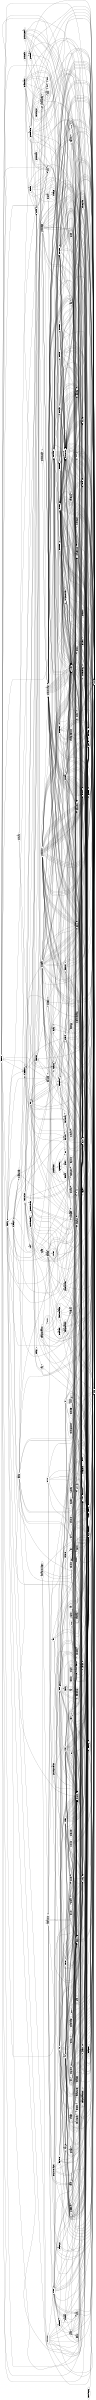 digraph "import-inc" {
size="16,11"; rotate=90;
  "Address" -> "Hostname"
  "Address" -> "IP"
  "Answering_machine" -> "Users"
  "Answering_machine" -> "UsersCache"
  "Answering_machine" -> "String"
  "Answering_machine" -> "Popup"
  "Answering_machine" -> "Progress"
  "Answering_machine" -> "Require"
  "AutoInstall" -> "Profile"
  "AutoInstall" -> "Mode"
  "AutoInstall" -> "AutoinstConfig"
  "AutoInstall" -> "Report"
  "AutoInstallRules" -> "Arch"
  "AutoInstallRules" -> "Installation"
  "AutoInstallRules" -> "AutoinstConfig"
  "AutoInstallRules" -> "XML"
  "AutoInstallRules" -> "Storage"
  "AutoInstallRules" -> "Kernel"
  "AutoInstallRules" -> "Mode"
  "AutoInstallRules" -> "Profile"
  "AutoInstallRules" -> "Label"
  "AutoInstallRules" -> "Report"
  "AutoInstallRules" -> "Popup"
  "AutoInstallRules" -> "HTTP"
  "AutoInstallRules" -> "FTP"
  "AutoInstallRules" -> "StorageDevices"
  "AutoInstallRules" -> "TFTP"
  "AutoInstallRules" -> "IP"
  "AutoInstallRules" -> "XML"
  "AutoinstClass" -> "AutoinstConfig"
  "AutoinstClass" -> "XML"
  "AutoinstClass" -> "Summary"
  "AutoinstClass" -> "XML"
  "AutoinstClone" -> "Mode"
  "AutoinstClone" -> "XML"
  "AutoinstClone" -> "Call"
  "AutoinstClone" -> "Profile"
  "AutoinstClone" -> "Y2ModuleConfig"
  "AutoinstClone" -> "Misc"
  "AutoinstClone" -> "Storage"
  "AutoinstClone" -> "AutoinstConfig"
  "AutoinstClone" -> "XML"
  "AutoinstClone" -> "Storage"
  "AutoinstClone" -> "Partitions"
  "AutoinstClone" -> "Language"
  "AutoinstClone" -> "Mode"
  "AutoinstClone" -> "Keyboard"
  "AutoinstClone" -> "Timezone"
  "AutoinstClone" -> "Profile"
  "AutoinstCompat" -> "AutoinstStorage"
  "AutoinstConfig" -> "Misc"
  "AutoinstConfig" -> "Mode"
  "AutoinstConfig" -> "Installation"
  "AutoinstConfig" -> "XML"
  "AutoinstConfig" -> "HTTP"
  "AutoinstConfig" -> "FTP"
  "AutoinstConfig" -> "StorageDevices"
  "AutoinstConfig" -> "TFTP"
  "AutoinstConfig" -> "URL"
  "AutoinstFile" -> "AutoinstConfig"
  "AutoinstFile" -> "Summary"
  "AutoinstFile" -> "AutoInstall"
  "AutoinstGeneral" -> "AutoInstall"
  "AutoinstGeneral" -> "AutoinstConfig"
  "AutoinstGeneral" -> "Summary"
  "AutoinstGeneral" -> "Keyboard"
  "AutoinstGeneral" -> "Mouse"
  "AutoinstGeneral" -> "Language"
  "AutoinstGeneral" -> "Keyboard"
  "AutoinstGeneral" -> "Timezone"
  "AutoinstGeneral" -> "Misc"
  "AutoinstGeneral" -> "Profile"
  "AutoinstLVM" -> "Storage"
  "AutoinstLVM" -> "AutoinstStorage"
  "AutoinstLVM" -> "Report"
  "AutoinstLVM" -> "Partitions"
  "AutoinstLVM" -> "FileSystems"
  "AutoinstLVM" -> "Storage"
  "AutoinstLVM" -> "Partitions"
  "AutoinstLVM" -> "Arch"
  "AutoinstLVM" -> "Installation"
  "AutoinstLVM" -> "Wizard"
  "AutoinstLVM" -> "Storage"
  "AutoinstLVM" -> "Mode"
  "AutoinstLVM" -> "HTML"
  "AutoinstLVM" -> "Partitions"
  "AutoinstLVM" -> "FileSystems"
  "AutoinstLVM" -> "Report"
  "AutoinstLVM" -> "Popup"
  "AutoinstLVM" -> "Storage"
  "AutoinstLVM" -> "Partitions"
  "AutoinstLVM" -> "Arch"
  "AutoinstLVM" -> "Installation"
  "AutoinstLVM" -> "Wizard"
  "AutoinstLVM" -> "Storage"
  "AutoinstLVM" -> "Mode"
  "AutoinstLVM" -> "HTML"
  "AutoinstLVM" -> "Partitions"
  "AutoinstLVM" -> "FileSystems"
  "AutoinstLVM" -> "Report"
  "AutoinstLVM" -> "Popup"
  "AutoinstLVM" -> "Arch"
  "AutoinstLVM" -> "Installation"
  "AutoinstLVM" -> "Wizard"
  "AutoinstLVM" -> "Storage"
  "AutoinstLVM" -> "Mode"
  "AutoinstLVM" -> "HTML"
  "AutoinstLVM" -> "Partitions"
  "AutoinstLVM" -> "FileSystems"
  "AutoinstLVM" -> "Report"
  "AutoinstLVM" -> "Popup"
  "AutoinstLVM" -> "Storage"
  "AutoinstLVM" -> "Partitions"
  "AutoinstLVM" -> "Arch"
  "AutoinstLVM" -> "Installation"
  "AutoinstLVM" -> "Wizard"
  "AutoinstLVM" -> "Storage"
  "AutoinstLVM" -> "Mode"
  "AutoinstLVM" -> "HTML"
  "AutoinstLVM" -> "Partitions"
  "AutoinstLVM" -> "FileSystems"
  "AutoinstLVM" -> "Report"
  "AutoinstLVM" -> "Popup"
  "AutoinstRAID" -> "Storage"
  "AutoinstRAID" -> "AutoinstStorage"
  "AutoinstRAID" -> "Partitions"
  "AutoinstRAID" -> "FileSystems"
  "AutoinstRAID" -> "Arch"
  "AutoinstRAID" -> "Installation"
  "AutoinstRAID" -> "Wizard"
  "AutoinstRAID" -> "Storage"
  "AutoinstRAID" -> "Mode"
  "AutoinstRAID" -> "HTML"
  "AutoinstRAID" -> "Partitions"
  "AutoinstRAID" -> "FileSystems"
  "AutoinstRAID" -> "Report"
  "AutoinstRAID" -> "Popup"
  "AutoinstRAID" -> "Storage"
  "AutoinstRAID" -> "Mode"
  "AutoinstRAID" -> "Partitions"
  "AutoinstRAID" -> "Wizard"
  "AutoinstScripts" -> "Mode"
  "AutoinstScripts" -> "Label"
  "AutoinstScripts" -> "AutoinstConfig"
  "AutoinstScripts" -> "Summary"
  "AutoinstSoftware" -> "Profile"
  "AutoinstSoftware" -> "Summary"
  "AutoinstSoftware" -> "Mode"
  "AutoinstSoftware" -> "SpaceCalculation"
  "AutoinstSoftware" -> "Packages"
  "AutoinstSoftware" -> "Report"
  "AutoinstSoftware" -> "Popup"
  "AutoinstSoftware" -> "Report"
  "AutoinstSoftware" -> "Language"
  "AutoinstSoftware" -> "Kernel"
  "AutoinstSoftware" -> "AutoinstConfig"
  "AutoinstSoftware" -> "Kernel"
  "AutoinstStorage" -> "Storage"
  "AutoinstStorage" -> "Partitions"
  "AutoinstStorage" -> "FileSystems"
  "AutoinstStorage" -> "Mode"
  "AutoinstStorage" -> "Summary"
  "AutoinstStorage" -> "Report"
  "AutoinstStorage" -> "Storage"
  "AutoinstStorage" -> "Partitions"
  "AutoinstStorage" -> "Bootloader"
  "AutoinstStorage" -> "BootCommon"
  "AutoinstStorage" -> "Storage"
  "AutoinstStorage" -> "Partitions"
  "AutoinstStorage" -> "FileSystems"
  "AutoinstStorage" -> "Mode"
  "AutoinstStorage" -> "Arch"
  "AutoinstStorage" -> "Label"
  "AutoinstStorage" -> "Arch"
  "AutoinstStorage" -> "Installation"
  "AutoinstStorage" -> "Wizard"
  "AutoinstStorage" -> "Storage"
  "AutoinstStorage" -> "Mode"
  "AutoinstStorage" -> "HTML"
  "AutoinstStorage" -> "Partitions"
  "AutoinstStorage" -> "FileSystems"
  "AutoinstStorage" -> "Report"
  "AutoinstStorage" -> "Popup"
  "AutoinstStorage" -> "Arch"
  "AutoinstStorage" -> "Partitions"
  "AutoinstStorage" -> "Arch"
  "AutoinstStorage" -> "Installation"
  "AutoinstStorage" -> "Wizard"
  "AutoinstStorage" -> "Storage"
  "AutoinstStorage" -> "Mode"
  "AutoinstStorage" -> "HTML"
  "AutoinstStorage" -> "Partitions"
  "AutoinstStorage" -> "FileSystems"
  "AutoinstStorage" -> "Report"
  "AutoinstStorage" -> "Popup"
  "AutoinstStorage" -> "Storage"
  "AutoinstStorage" -> "Partitions"
  "AutoinstStorage" -> "Mode"
  "AutoinstStorage" -> "Storage"
  "AutoinstStorage" -> "Partitions"
  "AutoinstStorage" -> "Storage"
  "AutoinstStorage" -> "Wizard"
  "AutoinstStorage" -> "Partitions"
  "AutoinstStorage" -> "Report"
  "AutoinstStorage" -> "Arch"
  "AutoinstStorage" -> "Installation"
  "AutoinstStorage" -> "Wizard"
  "AutoinstStorage" -> "Storage"
  "AutoinstStorage" -> "Mode"
  "AutoinstStorage" -> "HTML"
  "AutoinstStorage" -> "Partitions"
  "AutoinstStorage" -> "FileSystems"
  "AutoinstStorage" -> "Report"
  "AutoinstStorage" -> "Popup"
  "AutoinstStorage" -> "Popup"
  "AutoinstStorage" -> "Storage"
  "AutoinstStorage" -> "Label"
  "AutoinstX11" -> "Summary"
  "Autologin" -> "Popup"
  "Autologin" -> "Require"
  "Backup" -> "Progress"
  "Backup" -> "Report"
  "Backup" -> "Nfs"
  "Backup" -> "Popup"
  "Backup" -> "Label"
  "Backup" -> "Report"
  "Backup" -> "AutoinstClone"
  "Backup" -> "Profile"
  "Backup" -> "Nfs"
  "Backup" -> "Popup"
  "Backup" -> "Storage"
  "Backup" -> "FileSystems"
  "BootABOOT" -> "BootCommon"
  "BootABOOT" -> "Kernel"
  "BootABOOT" -> "Product"
  "BootABOOT" -> "Storage"
  "BootABOOT" -> "StorageControllers"
  "BootABOOT" -> "BootCommon"
  "BootABOOT" -> "Encoding"
  "BootABOOT" -> "Label"
  "BootABOOT" -> "Misc"
  "BootABOOT" -> "Mode"
  "BootABOOT" -> "Popup"
  "BootABOOT" -> "Report"
  "BootCommon" -> "Arch"
  "BootCommon" -> "HTML"
  "BootCommon" -> "Mode"
  "BootCommon" -> "Require"
  "BootCommon" -> "Storage"
  "BootCommon" -> "Pkg"
  "BootCommon" -> "BootCommon"
  "BootCommon" -> "StorageDevices"
  "BootCommon" -> "Arch"
  "BootCommon" -> "BootCommon"
  "BootCommon" -> "Encoding"
  "BootCommon" -> "Label"
  "BootCommon" -> "Misc"
  "BootCommon" -> "Mode"
  "BootCommon" -> "Popup"
  "BootCommon" -> "Report"
  "BootCommon" -> "Mode"
  "BootCommon" -> "BootCommon"
  "BootCommon" -> "BootCommon"
  "BootCommon" -> "Storage"
  "BootCommon" -> "StorageDevices"
  "BootCommon" -> "Report"
  "BootCommon" -> "Kernel"
  "BootCommon" -> "Misc"
  "BootCommon" -> "Arch"
  "BootCommon" -> "BootCommon"
  "BootCommon" -> "Mode"
  "BootCommon" -> "Storage"
  "BootCommon" -> "StorageDevices"
  "BootCommon" -> "BootCommon"
  "BootCommon" -> "Label"
  "BootCommon" -> "Mode"
  "BootCommon" -> "Storage"
  "BootCommon" -> "StorageDevices"
  "BootCommon" -> "BootCommon"
  "BootCommon" -> "Encoding"
  "BootCommon" -> "Label"
  "BootCommon" -> "Misc"
  "BootCommon" -> "Mode"
  "BootCommon" -> "Popup"
  "BootCommon" -> "Report"
  "BootCommon" -> "BootCommon"
  "BootCommon" -> "BootCommon"
  "BootCommon" -> "CWM"
  "BootCommon" -> "Label"
  "BootCommon" -> "Mode"
  "BootCommon" -> "Storage"
  "BootCommon" -> "StorageDevices"
  "BootCommon" -> "TablePopup"
  "BootCommon" -> "BootCommon"
  "BootCommon" -> "Label"
  "BootCommon" -> "Mode"
  "BootCommon" -> "Storage"
  "BootCommon" -> "StorageDevices"
  "BootCommon" -> "BootCommon"
  "BootCommon" -> "Encoding"
  "BootCommon" -> "Label"
  "BootCommon" -> "Misc"
  "BootCommon" -> "Mode"
  "BootCommon" -> "Popup"
  "BootCommon" -> "Report"
  "BootCommon" -> "BootCommon"
  "BootCommon" -> "Encoding"
  "BootCommon" -> "Label"
  "BootCommon" -> "Misc"
  "BootCommon" -> "Mode"
  "BootCommon" -> "Popup"
  "BootCommon" -> "Report"
  "BootELILO" -> "BootCommon"
  "BootELILO" -> "Kernel"
  "BootELILO" -> "Mode"
  "BootELILO" -> "Product"
  "BootELILO" -> "Storage"
  "BootELILO" -> "Mode"
  "BootELILO" -> "Storage"
  "BootELILO" -> "Label"
  "BootELILO" -> "Mode"
  "BootELILO" -> "BootELILO"
  "BootELILO" -> "BootCommon"
  "BootELILO" -> "TablePopup"
  "BootELILO" -> "BootCommon"
  "BootELILO" -> "Encoding"
  "BootELILO" -> "Label"
  "BootELILO" -> "Misc"
  "BootELILO" -> "Mode"
  "BootELILO" -> "Popup"
  "BootELILO" -> "Report"
  "BootELILO" -> "BootCommon"
  "BootGRUB" -> "Arch"
  "BootGRUB" -> "BootCommon"
  "BootGRUB" -> "Kernel"
  "BootGRUB" -> "Mode"
  "BootGRUB" -> "Storage"
  "BootGRUB" -> "StorageDevices"
  "BootGRUB" -> "Pkg"
  "BootGRUB" -> "Storage"
  "BootGRUB" -> "StorageDevices"
  "BootGRUB" -> "Mode"
  "BootGRUB" -> "BootCommon"
  "BootGRUB" -> "BootCommon"
  "BootGRUB" -> "Label"
  "BootGRUB" -> "BootCommon"
  "BootGRUB" -> "Encoding"
  "BootGRUB" -> "Label"
  "BootGRUB" -> "Misc"
  "BootGRUB" -> "Mode"
  "BootGRUB" -> "Popup"
  "BootGRUB" -> "Report"
  "BootGRUB" -> "BootCommon"
  "BootGRUB" -> "BootGRUB"
  "BootGRUB" -> "Popup"
  "BootGRUB" -> "Mode"
  "BootGRUB" -> "TablePopup"
  "BootGRUB" -> "BootCommon"
  "BootGRUB" -> "Encoding"
  "BootGRUB" -> "Label"
  "BootGRUB" -> "Misc"
  "BootGRUB" -> "Mode"
  "BootGRUB" -> "Popup"
  "BootGRUB" -> "Report"
  "BootGRUB" -> "BootCommon"
  "BootLILO" -> "Mode"
  "BootLILO" -> "Kernel"
  "BootLILO" -> "Storage"
  "BootLILO" -> "BootCommon"
  "BootLILO" -> "Arch"
  "BootLILO" -> "Pkg"
  "BootLILO" -> "BootCommon"
  "BootLILO" -> "BootCommon"
  "BootLILO" -> "Encoding"
  "BootLILO" -> "Label"
  "BootLILO" -> "Misc"
  "BootLILO" -> "Mode"
  "BootLILO" -> "Popup"
  "BootLILO" -> "Report"
  "BootLILO" -> "BootCommon"
  "Bootloader" -> "Arch"
  "Bootloader" -> "BootCommon"
  "Bootloader" -> "Initrd"
  "Bootloader" -> "Mode"
  "Bootloader" -> "Storage"
  "Bootloader" -> "Progress"
  "Bootloader" -> "BootABOOT"
  "Bootloader" -> "BootELILO"
  "Bootloader" -> "BootLILO"
  "Bootloader" -> "BootMILO"
  "Bootloader" -> "BootPPC"
  "Bootloader" -> "BootSILO"
  "Bootloader" -> "BootS390"
  "Bootloader" -> "BootGRUB"
  "Bootloader" -> "BootGRUB"
  "Bootloader" -> "BootLILO"
  "Bootloader" -> "BootSILO"
  "Bootloader" -> "BootMILO"
  "Bootloader" -> "BootABOOT"
  "Bootloader" -> "BootELILO"
  "Bootloader" -> "BootS390"
  "Bootloader" -> "BootPPC"
  "Bootloader" -> "BootCommon"
  "Bootloader" -> "BootCommon"
  "Bootloader" -> "Encoding"
  "Bootloader" -> "Label"
  "Bootloader" -> "Misc"
  "Bootloader" -> "Mode"
  "Bootloader" -> "Popup"
  "Bootloader" -> "Report"
  "Bootloader" -> "BootCommon"
  "Bootloader" -> "Bootloader"
  "Bootloader" -> "CWM"
  "Bootloader" -> "Label"
  "Bootloader" -> "Mode"
  "Bootloader" -> "Popup"
  "Bootloader" -> "Wizard"
  "Bootloader" -> "StorageDevices"
  "Bootloader" -> "Storage"
  "Bootloader" -> "BootCommon"
  "Bootloader" -> "BootGRUB"
  "Bootloader" -> "BootCommon"
  "Bootloader" -> "BootGRUB"
  "Bootloader" -> "BootGRUB"
  "Bootloader" -> "BootGRUB"
  "BootMILO" -> "Kernel"
  "BootMILO" -> "Storage"
  "BootMILO" -> "Product"
  "BootMILO" -> "StorageControllers"
  "BootMILO" -> "BootCommon"
  "BootMILO" -> "Installation"
  "BootMILO" -> "Arch"
  "BootMILO" -> "BootCommon"
  "BootMILO" -> "Encoding"
  "BootMILO" -> "Label"
  "BootMILO" -> "Misc"
  "BootMILO" -> "Mode"
  "BootMILO" -> "Popup"
  "BootMILO" -> "Report"
  "BootPPC" -> "Arch"
  "BootPPC" -> "BootCommon"
  "BootPPC" -> "Installation"
  "BootPPC" -> "Kernel"
  "BootPPC" -> "Mode"
  "BootPPC" -> "Storage"
  "BootPPC" -> "BootCommon"
  "BootPPC" -> "Encoding"
  "BootPPC" -> "Label"
  "BootPPC" -> "Misc"
  "BootPPC" -> "Mode"
  "BootPPC" -> "Popup"
  "BootPPC" -> "Report"
  "BootPPC" -> "BootCommon"
  "BootPPC" -> "Storage"
  "BootPPC" -> "BootCommon"
  "BootPPC" -> "Arch"
  "BootPPC" -> "Kernel"
  "BootPPC" -> "Storage"
  "BootPPC" -> "Arch"
  "BootPPC" -> "Installation"
  "BootPPC" -> "Mode"
  "BootPPC" -> "BootCommon"
  "BootPPC" -> "BootPPC"
  "BootPPC" -> "Storage"
  "BootPPC" -> "BootCommon"
  "BootPPC" -> "Arch"
  "BootPPC" -> "BootCommon"
  "BootPPC" -> "Encoding"
  "BootPPC" -> "Label"
  "BootPPC" -> "Misc"
  "BootPPC" -> "Mode"
  "BootPPC" -> "Popup"
  "BootPPC" -> "Report"
  "BootPPC" -> "Kernel"
  "BootPPC" -> "Storage"
  "BootPPC" -> "Arch"
  "BootPPC" -> "Installation"
  "BootPPC" -> "Mode"
  "BootPPC" -> "BootCommon"
  "BootPPC" -> "BootPPC"
  "BootPPC" -> "Storage"
  "BootPPC" -> "BootCommon"
  "BootPPC" -> "Arch"
  "BootPPC" -> "BootCommon"
  "BootPPC" -> "Encoding"
  "BootPPC" -> "Label"
  "BootPPC" -> "Misc"
  "BootPPC" -> "Mode"
  "BootPPC" -> "Popup"
  "BootPPC" -> "Report"
  "BootPPC" -> "Kernel"
  "BootPPC" -> "Storage"
  "BootPPC" -> "Arch"
  "BootPPC" -> "Installation"
  "BootPPC" -> "Mode"
  "BootPPC" -> "BootCommon"
  "BootPPC" -> "BootPPC"
  "BootPPC" -> "Storage"
  "BootPPC" -> "BootCommon"
  "BootPPC" -> "Arch"
  "BootPPC" -> "BootCommon"
  "BootPPC" -> "Encoding"
  "BootPPC" -> "Label"
  "BootPPC" -> "Misc"
  "BootPPC" -> "Mode"
  "BootPPC" -> "Popup"
  "BootPPC" -> "Report"
  "BootPPC" -> "Arch"
  "BootPPC" -> "BootCommon"
  "BootPPC" -> "BootPPC"
  "BootPPC" -> "Label"
  "BootPPC" -> "Mode"
  "BootPPC" -> "TablePopup"
  "BootPPC" -> "BootCommon"
  "BootPPC" -> "Encoding"
  "BootPPC" -> "Label"
  "BootPPC" -> "Misc"
  "BootPPC" -> "Mode"
  "BootPPC" -> "Popup"
  "BootPPC" -> "Report"
  "BootPPC" -> "BootCommon"
  "BootS390" -> "Kernel"
  "BootS390" -> "Storage"
  "BootS390" -> "Product"
  "BootS390" -> "StorageControllers"
  "BootS390" -> "BootCommon"
  "BootS390" -> "Mode"
  "BootS390" -> "BootCommon"
  "BootS390" -> "Encoding"
  "BootS390" -> "Label"
  "BootS390" -> "Misc"
  "BootS390" -> "Mode"
  "BootS390" -> "Popup"
  "BootS390" -> "Report"
  "BootS390" -> "BootCommon"
  "BootSILO" -> "Arch"
  "BootSILO" -> "BootCommon"
  "BootSILO" -> "Installation"
  "BootSILO" -> "Kernel"
  "BootSILO" -> "Storage"
  "BootSILO" -> "BootCommon"
  "BootSILO" -> "BootCommon"
  "BootSILO" -> "Encoding"
  "BootSILO" -> "Label"
  "BootSILO" -> "Misc"
  "BootSILO" -> "Mode"
  "BootSILO" -> "Popup"
  "BootSILO" -> "Report"
  "BootSILO" -> "Mode"
  "BootSILO" -> "Misc"
  "BootSILO" -> "Report"
  "BootSILO" -> "Popup"
  "CommandLine" -> "Mode"
  "CommandLine" -> "Report"
  "CommandLine" -> "String"
  "CommandLine" -> "TypeRepository"
  "Confirm" -> "Mode"
  "Confirm" -> "Label"
  "Confirm" -> "Popup"
  "Console" -> "Mode"
  "Console" -> "Language"
  "Console" -> "Encoding"
  "Crash" -> "Popup"
  "CUPS" -> "Label"
  "CWM" -> "Label"
  "CWM" -> "Report"
  "CWM" -> "Wizard"
  "Desktop" -> "Map"
  "Detection" -> "Directory"
  "Detection" -> "Confirm"
  "DhcpServer" -> "Progress"
  "DhcpServer" -> "Report"
  "DhcpServer" -> "Summary"
  "DhcpServer" -> "Runlevel"
  "DhcpServer" -> "Popup"
  "DhcpServer" -> "Require"
  "DhcpServer" -> "Mode"
  "DhcpServer" -> "DhcpServer"
  "DhcpServer" -> "CWM"
  "DhcpServer" -> "Popup"
  "DhcpServer" -> "Label"
  "DhcpServer" -> "DhcpServer"
  "DhcpServer" -> "Popup"
  "DhcpServer" -> "Label"
  "Display" -> "Mode"
  "DNS" -> "Detection"
  "DNS" -> "NetworkConfig"
  "DNS" -> "String"
  "DNS" -> "Popup"
  "DNS" -> "Progress"
  "DNS" -> "Require"
  "DNS" -> "Arch"
  "DNS" -> "Runlevel"
  "DnsServer" -> "Progress"
  "DnsServer" -> "Report"
  "DnsServer" -> "Summary"
  "DnsServer" -> "Runlevel"
  "DnsServer" -> "Require"
  "DnsServer" -> "Mode"
  "DnsServer" -> "Require"
  "DnsServer" -> "Mode"
  "DnsServer" -> "Label"
  "DnsServer" -> "DnsServer"
  "DnsServer" -> "Popup"
  "DnsServer" -> "Label"
  "DnsServer" -> "CWM"
  "DnsServer" -> "Wizard"
  "DnsServer" -> "Wizard"
  "DnsServer" -> "Popup"
  "DnsServer" -> "Label"
  "DnsServer" -> "Label"
  "DnsServer" -> "CWM"
  "DnsServer" -> "DnsServer"
  "DnsServer" -> "Label"
  "DnsServer" -> "Popup"
  "DnsServer" -> "LogView"
  "DnsServer" -> "CWM"
  "DnsServer" -> "DnsServer"
  "DSL" -> "Detection"
  "DSL" -> "Lan"
  "DSL" -> "Firewall"
  "DSL" -> "Language"
  "DSL" -> "Provider"
  "DSL" -> "Progress"
  "DSL" -> "Summary"
  "DSL" -> "Popup"
  "DSL" -> "Summary"
  "DSL" -> "String"
  "DSL" -> "Popup"
  "DSL" -> "Progress"
  "DSL" -> "Require"
  "DSL" -> "Provider"
  "DSL" -> "Wizard"
  "DSL" -> "Label"
  "DSL" -> "Arch"
  "DSL" -> "String"
  "DSL" -> "Popup"
  "DSL" -> "Progress"
  "DSL" -> "Require"
  "DSL" -> "Confirm"
  "DSL" -> "String"
  "DSL" -> "Popup"
  "DSL" -> "Progress"
  "DSL" -> "Require"
  "DSL" -> "Arch"
  "DSL" -> "Runlevel"
  "Encoding" -> "Mode"
  "Fax" -> "Users"
  "Fax" -> "UsersCache"
  "Fax" -> "String"
  "Fax" -> "Popup"
  "Fax" -> "Progress"
  "Fax" -> "Require"
  "FileSystems" -> "Arch"
  "FileSystems" -> "String"
  "FileSystems" -> "Partitions"
  "FileSystems" -> "Mode"
  "Firewall" -> "Runlevel"
  "Firewall" -> "String"
  "Firewall" -> "Popup"
  "Firewall" -> "Progress"
  "Firewall" -> "Require"
  "Firewall" -> "Arch"
  "Firewall" -> "Runlevel"
  "Hooks" -> "Popup"
  "Host" -> "Summary"
  "Host" -> "String"
  "Host" -> "Popup"
  "Host" -> "Progress"
  "Host" -> "Require"
  "Hostname" -> "IP"
  "Hotplug" -> "Arch"
  "Hotplug" -> "ModuleLoading"
  "Hotplug" -> "HwStatus"
  "Hotplug" -> "Mode"
  "HttpServer" -> "SuSEFirewall"
  "HttpServer" -> "Lan"
  "HttpServer" -> "Progress"
  "HttpServer" -> "Report"
  "HttpServer" -> "Require"
  "HttpServer" -> "Summary"
  "HttpServer" -> "Runlevel"
  "HttpServer" -> "Directory"
  "HttpServer" -> "Progress"
  "HttpServer" -> "String"
  "HttpServerWidgets" -> "IP"
  "HttpServerWidgets" -> "Label"
  "HttpServerWidgets" -> "Popup"
  "HttpServerWidgets" -> "Report"
  "HttpServerWidgets" -> "String"
  "HttpServerWidgets" -> "LogView"
  "HttpServerWidgets" -> "CWM"
  "HttpServerWidgets" -> "HttpServer"
  "HttpServerWidgets" -> "Directory"
  "HttpServerWidgets" -> "Progress"
  "HttpServerWidgets" -> "String"
  "Idedma" -> "Report"
  "Idedma" -> "Service"
  "Inetd" -> "Runlevel"
  "Inetd" -> "Progress"
  "Inetd" -> "Report"
  "Inetd" -> "Summary"
  "Inetd" -> "Directory"
  "Inetd" -> "Inetd"
  "Inetd" -> "Progress"
  "Inetd" -> "Runlevel"
  "Inetd" -> "Directory"
  "Inetd" -> "Popup"
  "Inetd" -> "Require"
  "Inetd" -> "UsersCache"
  "InitHWinfo" -> "String"
  "InitHWinfo" -> "Confirm"
  "InitHWinfo" -> "Progress"
  "InitHWinfo" -> "Report"
  "Initrd" -> "Arch"
  "Initrd" -> "Label"
  "Initrd" -> "Misc"
  "Initrd" -> "Mode"
  "Initrd" -> "Report"
  "Installation" -> "Mode"
  "Internet" -> "Popup"
  "Internet" -> "Summary"
  "Internet" -> "String"
  "Internet" -> "Popup"
  "Internet" -> "Progress"
  "Internet" -> "Require"
  "Internet" -> "Provider"
  "Internet" -> "Wizard"
  "Internet" -> "Label"
  "Internet" -> "Arch"
  "Internet" -> "String"
  "Internet" -> "Popup"
  "Internet" -> "Progress"
  "Internet" -> "Require"
  "Internet" -> "String"
  "Internet" -> "Popup"
  "Internet" -> "Progress"
  "Internet" -> "Require"
  "Internet" -> "Provider"
  "ISDN" -> "Firewall"
  "ISDN" -> "Provider"
  "ISDN" -> "Progress"
  "ISDN" -> "Summary"
  "ISDN" -> "Popup"
  "ISDN" -> "Summary"
  "ISDN" -> "String"
  "ISDN" -> "Popup"
  "ISDN" -> "Progress"
  "ISDN" -> "Require"
  "ISDN" -> "Provider"
  "ISDN" -> "Wizard"
  "ISDN" -> "Label"
  "ISDN" -> "Arch"
  "ISDN" -> "String"
  "ISDN" -> "Popup"
  "ISDN" -> "Progress"
  "ISDN" -> "Require"
  "ISDN" -> "Confirm"
  "ISDN" -> "String"
  "ISDN" -> "Popup"
  "ISDN" -> "Progress"
  "ISDN" -> "Require"
  "ISDN" -> "Arch"
  "ISDN" -> "Runlevel"
  "ISDN" -> "String"
  "ISDN" -> "Popup"
  "ISDN" -> "Progress"
  "ISDN" -> "Require"
  "ISDN" -> "Label"
  "ISDN" -> "Popup"
  "Joystick" -> "Mode"
  "Joystick" -> "Progress"
  "Joystick" -> "Runlevel"
  "Kerberos" -> "Summary"
  "Kerberos" -> "Require"
  "Kerberos" -> "Progress"
  "Kerberos" -> "PamSettings"
  "Kerberos" -> "Runlevel"
  "Kerberos" -> "Popup"
  "Kerberos" -> "Mode"
  "Kernel" -> "Arch"
  "Kernel" -> "Mode"
  "Keyboard" -> "Arch"
  "Keyboard" -> "AsciiFile"
  "Keyboard" -> "Directory"
  "Keyboard" -> "Language"
  "Keyboard" -> "Misc"
  "Keyboard" -> "Mode"
  "Kickstart" -> "AutoinstConfig"
  "Kickstart" -> "AutoinstStorage"
  "Kickstart" -> "Popup"
  "Kickstart" -> "Profile"
  "Kickstart" -> "XML"
  "Kickstart" -> "Keyboard"
  "Kickstart" -> "Partitions"
  "Kickstart" -> "IP"
  "Lan" -> "Arch"
  "Lan" -> "DNS"
  "Lan" -> "Detection"
  "Lan" -> "Mode"
  "Lan" -> "NetworkConfig"
  "Lan" -> "Routing"
  "Lan" -> "Firewall"
  "Lan" -> "Progress"
  "Lan" -> "Summary"
  "Lan" -> "Popup"
  "Lan" -> "Summary"
  "Lan" -> "String"
  "Lan" -> "Popup"
  "Lan" -> "Progress"
  "Lan" -> "Require"
  "Lan" -> "Provider"
  "Lan" -> "Wizard"
  "Lan" -> "Label"
  "Lan" -> "Arch"
  "Lan" -> "String"
  "Lan" -> "Popup"
  "Lan" -> "Progress"
  "Lan" -> "Require"
  "Lan" -> "Confirm"
  "Lan" -> "String"
  "Lan" -> "Popup"
  "Lan" -> "Progress"
  "Lan" -> "Require"
  "Lan" -> "Arch"
  "Lan" -> "String"
  "Lan" -> "String"
  "Lan" -> "Popup"
  "Lan" -> "Progress"
  "Lan" -> "Require"
  "Lan" -> "String"
  "Lan" -> "Popup"
  "Lan" -> "Progress"
  "Lan" -> "Require"
  "Lan" -> "Arch"
  "Lan" -> "Runlevel"
  "Language" -> "Misc"
  "Language" -> "Mode"
  "Language" -> "Installation"
  "Language" -> "AsciiFile"
  "Language" -> "XF86Path"
  "Ldap" -> "Runlevel"
  "Ldap" -> "Report"
  "Ldap" -> "Summary"
  "Ldap" -> "Progress"
  "Ldap" -> "Label"
  "Ldap" -> "Popup"
  "Ldap" -> "Mode"
  "Ldap" -> "Require"
  "Ldap" -> "Autologin"
  "Ldap" -> "PamSettings"
  "Ldap" -> "Ldap"
  "LdapPopup" -> "Ldap"
  "LdapPopup" -> "Label"
  "LdapPopup" -> "Popup"
  "LdapPopup" -> "Wizard"
  "LogView" -> "Popup"
  "LogView" -> "Label"
  "LogView" -> "Report"
  "Mail" -> "MailAliases"
  "Mail" -> "Report"
  "Mail" -> "Runlevel"
  "Mail" -> "Summary"
  "Mail" -> "Progress"
  "Mail" -> "Require"
  "Map" -> "String"
  "Modem" -> "Firewall"
  "Modem" -> "Provider"
  "Modem" -> "Progress"
  "Modem" -> "Routing"
  "Modem" -> "Summary"
  "Modem" -> "Popup"
  "Modem" -> "Summary"
  "Modem" -> "String"
  "Modem" -> "Popup"
  "Modem" -> "Progress"
  "Modem" -> "Require"
  "Modem" -> "Provider"
  "Modem" -> "Wizard"
  "Modem" -> "Label"
  "Modem" -> "Arch"
  "Modem" -> "String"
  "Modem" -> "Popup"
  "Modem" -> "Progress"
  "Modem" -> "Require"
  "Modem" -> "Confirm"
  "Modem" -> "String"
  "Modem" -> "Popup"
  "Modem" -> "Progress"
  "Modem" -> "Require"
  "Modem" -> "Arch"
  "Modem" -> "Runlevel"
  "ModuleLoading" -> "Mode"
  "ModuleLoading" -> "Label"
  "ModulesConf" -> "Arch"
  "ModulesConf" -> "Misc"
  "ModulesConf" -> "Mode"
  "ModulesConf" -> "Kernel"
  "Mouse" -> "Arch"
  "Mouse" -> "Language"
  "Mouse" -> "Misc"
  "Mouse" -> "Mode"
  "Mouse" -> "ModuleLoading"
  "Network" -> "Progress"
  "NetworkPopup" -> "Label"
  "Nfs" -> "Report"
  "Nfs" -> "Runlevel"
  "Nfs" -> "Summary"
  "Nfs" -> "Progress"
  "Nfs" -> "Wizard"
  "Nfs" -> "Popup"
  "Nfs" -> "Require"
  "NfsServer" -> "Runlevel"
  "NfsServer" -> "Report"
  "NfsServer" -> "Summary"
  "NfsServer" -> "Progress"
  "NfsServer" -> "Wizard"
  "Nis" -> "Runlevel"
  "Nis" -> "Report"
  "Nis" -> "Summary"
  "Nis" -> "Require"
  "Nis" -> "Progress"
  "Nis" -> "Wizard"
  "Nisplus" -> "Runlevel"
  "Nisplus" -> "Report"
  "Nisplus" -> "Summary"
  "Nisplus" -> "Progress"
  "Nisplus" -> "Require"
  "NisServer" -> "Progress"
  "NisServer" -> "Report"
  "NisServer" -> "Summary"
  "NisServer" -> "Runlevel"
  "NisServer" -> "Nis"
  "NtpClient" -> "Progress"
  "NtpClient" -> "Report"
  "NtpClient" -> "Summary"
  "NtpClient" -> "Runlevel"
  "NtpClient" -> "Require"
  "NtpClient" -> "Mode"
  "NtpClient" -> "Popup"
  "NtpClient" -> "Label"
  "NtpClient" -> "NtpClient"
  "NtpClient" -> "Popup"
  "NtpClient" -> "Popup"
  "OnlineUpdate" -> "Arch"
  "OnlineUpdate" -> "Installation"
  "OnlineUpdate" -> "Mode"
  "OSR" -> "Report"
  "OSR" -> "Mode"
  "OSR" -> "Misc"
  "OSR" -> "OSRMode"
  "OSR" -> "OSRProgress"
  "OSR" -> "OSRSummary"
  "OSR" -> "OSRStatus"
  "OSR" -> "OSRLogFile"
  "OSR" -> "OSRSystem"
  "OSR" -> "OSRDirect"
  "OSR" -> "OSRRepairUI"
  "OSRBoot" -> "Storage"
  "OSRBoot" -> "StorageDevices"
  "OSRBoot" -> "Report"
  "OSRBoot" -> "Installation"
  "OSRBoot" -> "Mode"
  "OSRBoot" -> "Progress"
  "OSRBoot" -> "Popup"
  "OSRBoot" -> "Bootloader"
  "OSRBoot" -> "Initrd"
  "OSRBoot" -> "BootGRUB"
  "OSRBoot" -> "Kernel"
  "OSRBoot" -> "OSRSystem"
  "OSRBoot" -> "OSRLogFile"
  "OSRBoot" -> "OSRExecute"
  "OSRBoot" -> "OSRPkg"
  "OSRBoot" -> "OSRPopup"
  "OSRDirect" -> "Storage"
  "OSRDirect" -> "HTML"
  "OSRDirect" -> "Mode"
  "OSRDirect" -> "OSR"
  "OSRDirect" -> "OSRSystem"
  "OSRDirect" -> "OSRFstab"
  "OSRDirect" -> "OSRFsck"
  "OSRExecute" -> "Mode"
  "OSRExecute" -> "OSRDirect"
  "OSRExecute" -> "OSRLogFile"
  "OSRExecute" -> "OSRProgress"
  "OSRExecute" -> "OSR"
  "OSRFloppy" -> "StorageDevices"
  "OSRFloppy" -> "Report"
  "OSRFloppy" -> "OSRModuleLoading"
  "OSRFloppy" -> "Partitions"
  "OSRFloppy" -> "Label"
  "OSRFsck" -> "FileSystems"
  "OSRFsck" -> "Storage"
  "OSRFsck" -> "Partitions"
  "OSRFsck" -> "Mode"
  "OSRFsck" -> "OSRExecute"
  "OSRFsck" -> "OSRLogFile"
  "OSRFsck" -> "OSRModuleLoading"
  "OSRFsck" -> "OSRPopup"
  "OSRFsck" -> "Popup"
  "OSRFstab" -> "FileSystems"
  "OSRFstab" -> "Storage"
  "OSRFstab" -> "StorageDevices"
  "OSRFstab" -> "Hotplug"
  "OSRFstab" -> "Partitions"
  "OSRFstab" -> "Mode"
  "OSRFstab" -> "Installation"
  "OSRFstab" -> "AsciiFile"
  "OSRFstab" -> "Initrd"
  "OSRFstab" -> "Report"
  "OSRFstab" -> "OSRLogFile"
  "OSRFstab" -> "OSRSystem"
  "OSRFstab" -> "OSRExecute"
  "OSRFstab" -> "OSRPopup"
  "OSRFstab" -> "OSRRepairUI"
  "OSRFstab" -> "Label"
  "OSRFstab" -> "Popup"
  "OSRFstab" -> "Arch"
  "OSRFstab" -> "Hotplug"
  "OSRFstab" -> "StorageDevices"
  "OSRFstab" -> "Storage"
  "OSRFstab" -> "FileSystems"
  "OSRFstab" -> "Partitions"
  "OSRFstab" -> "Installation"
  "OSRFstab" -> "AsciiFile"
  "OSRFstab" -> "Arch"
  "OSRFstab" -> "Installation"
  "OSRFstab" -> "Wizard"
  "OSRFstab" -> "Storage"
  "OSRFstab" -> "Mode"
  "OSRFstab" -> "HTML"
  "OSRFstab" -> "Partitions"
  "OSRFstab" -> "FileSystems"
  "OSRFstab" -> "Report"
  "OSRFstab" -> "Popup"
  "OSRFstab" -> "OSRFsck"
  "OSRFstab" -> "Partitions"
  "OSRMode" -> "OSRLogFile"
  "OSRMode" -> "Report"
  "OSRMode" -> "Mode"
  "OSRModuleLoading" -> "ModuleLoading"
  "OSRPkg" -> "Kernel"
  "OSRPkg" -> "PackageCallbacks"
  "OSRPkg" -> "Mode"
  "OSRPkg" -> "Report"
  "OSRPkg" -> "Wizard"
  "OSRPkg" -> "Popup"
  "OSRPkg" -> "OSRSystem"
  "OSRPkg" -> "OSRExecute"
  "OSRPkg" -> "OSRLogFile"
  "OSRPkg" -> "OSRPkgUI"
  "OSRPkg" -> "OSRPopup"
  "OSRPkg" -> "OSRPkgVerify"
  "OSRPkg" -> "Packages"
  "OSRPkgUI" -> "HTML"
  "OSRPkgUI" -> "Report"
  "OSRPkgUI" -> "OSRSystem"
  "OSRPkgUI" -> "OSRExecute"
  "OSRPkgUI" -> "OSRLogFile"
  "OSRPkgUI" -> "OSRProgress"
  "OSRPkgUI" -> "OSRMode"
  "OSRPkgUI" -> "OSRPkgVerify"
  "OSRPkgUI" -> "OSRPopup"
  "OSRPkgUI" -> "Label"
  "OSRPkgUI" -> "Popup"
  "OSRPkgVerify" -> "OSRPkgUI"
  "OSRPkgVerify" -> "OSRPkg"
  "OSRPkgVerify" -> "OSRExecute"
  "OSRPkgVerify" -> "OSRLogFile"
  "OSRPkgVerify" -> "OSRMode"
  "OSRPopup" -> "Label"
  "OSRPopup" -> "Popup"
  "OSRPopup" -> "OSRMode"
  "OSRPopup" -> "OSRRepairUI"
  "OSRPtbl" -> "OSR"
  "OSRPtbl" -> "OSRExecute"
  "OSRPtbl" -> "OSRFloppy"
  "OSRPtbl" -> "OSRPopup"
  "OSRPtbl" -> "OSRRepairUI"
  "OSRPtbl" -> "Storage"
  "OSRPtbl" -> "StorageDevices"
  "OSRPtbl" -> "Mode"
  "OSRPtbl" -> "Report"
  "OSRPtbl" -> "Label"
  "OSRPtbl" -> "Popup"
  "OSRPtbl" -> "Arch"
  "OSRPtbl" -> "Installation"
  "OSRPtbl" -> "Wizard"
  "OSRPtbl" -> "Storage"
  "OSRPtbl" -> "Mode"
  "OSRPtbl" -> "HTML"
  "OSRPtbl" -> "Partitions"
  "OSRPtbl" -> "FileSystems"
  "OSRPtbl" -> "Report"
  "OSRPtbl" -> "Popup"
  "OSRRepairUI" -> "Mode"
  "OSRRepairUI" -> "Wizard"
  "OSRRepairUI" -> "Progress"
  "OSRRepairUI" -> "Report"
  "OSRRepairUI" -> "StorageDevices"
  "OSRRepairUI" -> "StorageControllers"
  "OSRRepairUI" -> "ModuleLoading"
  "OSRRepairUI" -> "Arch"
  "OSRRepairUI" -> "Hotplug"
  "OSRRepairUI" -> "OSRMode"
  "OSRRepairUI" -> "OSR"
  "OSRRepairUI" -> "OSRSummary"
  "OSRRepairUI" -> "OSRPtbl"
  "OSRRepairUI" -> "OSRDirect"
  "OSRRepairUI" -> "OSRExecute"
  "OSRRepairUI" -> "OSRProgress"
  "OSRRepairUI" -> "OSRStatus"
  "OSRRepairUI" -> "Label"
  "OSRRepairUI" -> "Popup"
  "OSRSummary" -> "Mode"
  "OSRSummary" -> "HTML"
  "OSRSummary" -> "OSRLogFile"
  "OSRSummary" -> "OSRStatus"
  "OSRSummary" -> "OSR"
  "OSRSummary" -> "OSRProgress"
  "OSRSwap" -> "OSRExecute"
  "OSRSwap" -> "OSRPopup"
  "OSRSwap" -> "Storage"
  "OSRSwap" -> "Partitions"
  "OSRSystem" -> "Installation"
  "OSRSystem" -> "Report"
  "OSRSystem" -> "FileSystems"
  "OSRSystem" -> "OSRStatus"
  "Package" -> "Mode"
  "Package" -> "PackageAI"
  "Package" -> "PackageSystem"
  "Package" -> "Label"
  "Package" -> "Wizard"
  "PackageAI" -> "Label"
  "PackageAI" -> "Wizard"
  "PackageCallbacks" -> "Installation"
  "PackageCallbacks" -> "Label"
  "PackageCallbacks" -> "Mode"
  "PackageCallbacks" -> "Popup"
  "PackageCallbacks" -> "Mode"
  "PackageCallbacks" -> "SlideShow"
  "PackageCallbacks" -> "SlideShow"
  "PackageCallbacks" -> "SlideShow"
  "PackageInstallation" -> "Arch"
  "PackageInstallation" -> "Report"
  "PackageInstallation" -> "Mode"
  "PackageInstallation" -> "Installation"
  "PackageInstallation" -> "Version"
  "PackageInstallation" -> "SpaceCalculation"
  "PackageInstallation" -> "Packages"
  "PackageInstallation" -> "SlideShow"
  "PackageInstallation" -> "Wizard"
  "PackageInstallation" -> "Label"
  "PackageInstallation" -> "Popup"
  "Packages" -> "Arch"
  "Packages" -> "Bootloader"
  "Packages" -> "Installation"
  "Packages" -> "InstURL"
  "Packages" -> "Kernel"
  "Packages" -> "Mode"
  "Packages" -> "Product"
  "Packages" -> "Report"
  "Packages" -> "SlideShow"
  "Packages" -> "SpaceCalculation"
  "Packages" -> "Display"
  "Packages" -> "Language"
  "Packages" -> "PackageCallbacks"
  "Packages" -> "SlideShowCallbacks"
  "Packages" -> "Language"
  "PackageSelectionIO" -> "Installation"
  "PackageSelectionIO" -> "Label"
  "PackageSelectionIO" -> "Mode"
  "PackageSelectionIO" -> "Popup"
  "PackageSelectionIO" -> "Report"
  "PackageSelectionIO" -> "StorageDevices"
  "PackagesUI" -> "Label"
  "PackageSystem" -> "PackageCallbacksInit"
  "PackageSystem" -> "Label"
  "PackageSystem" -> "Wizard"
  "PackageSystem" -> "Popup"
  "PackageSystem" -> "Mode"
  "Pam" -> "PamSettings"
  "Partitions" -> "Arch"
  "Partitions" -> "Mode"
  "Partitions" -> "AsciiFile"
  "Popup" -> "Label"
  "Popup" -> "Mode"
  "Printer" -> "Arch"
  "Printer" -> "Confirm"
  "Printer" -> "Crash"
  "Printer" -> "CUPS"
  "Printer" -> "HTML"
  "Printer" -> "Label"
  "Printer" -> "Mode"
  "Printer" -> "Popup"
  "Printer" -> "Printerdb"
  "Printer" -> "Printerlib"
  "Printer" -> "Progress"
  "Printer" -> "Report"
  "Printer" -> "Spooler"
  "Printer" -> "Summary"
  "Printer" -> "CUPS"
  "Printer" -> "Popup"
  "Printer" -> "Printer"
  "Printer" -> "Printerdb"
  "Printer" -> "Printerlib"
  "Printer" -> "Service"
  "Printer" -> "Popup"
  "Printer" -> "Printerdb"
  "Printer" -> "Printerlib"
  "Printer" -> "Report"
  "Printerdb" -> "Label"
  "Printerdb" -> "Mode"
  "Printerdb" -> "Printerlib"
  "Printerdb" -> "Report"
  "Printerdb" -> "Spooler"
  "Printerlib" -> "CUPS"
  "Printerlib" -> "Label"
  "Printerlib" -> "Mode"
  "Printerlib" -> "Popup"
  "Printerlib" -> "Report"
  "Printerlib" -> "Require"
  "Printerlib" -> "Spooler"
  "PrinterTest" -> "CUPS"
  "PrinterTest" -> "Label"
  "PrinterTest" -> "Mode"
  "PrinterTest" -> "Popup"
  "PrinterTest" -> "Printer"
  "PrinterTest" -> "Printerdb"
  "PrinterTest" -> "Printerlib"
  "PrinterTest" -> "Report"
  "PrinterTest" -> "Spooler"
  "Product" -> "Mode"
  "Profile" -> "Mode"
  "Profile" -> "AutoinstConfig"
  "Profile" -> "XML"
  "Profile" -> "XML"
  "Profile" -> "AutoinstCompat"
  "ProfileLocation" -> "AutoinstConfig"
  "ProfileLocation" -> "AutoInstallRules"
  "ProfileLocation" -> "StorageDevices"
  "ProfileLocation" -> "Mode"
  "ProfileLocation" -> "Installation"
  "ProfileLocation" -> "Popup"
  "ProfileLocation" -> "Label"
  "ProfileLocation" -> "Storage"
  "ProfileLocation" -> "Label"
  "ProfileLocation" -> "HTTP"
  "ProfileLocation" -> "FTP"
  "ProfileLocation" -> "StorageDevices"
  "ProfileLocation" -> "TFTP"
  "ProfileManager" -> "Progress"
  "ProfileManager" -> "Report"
  "ProfileManager" -> "Require"
  "ProfileManager" -> "Popup"
  "ProfileManager" -> "Progress"
  "ProfileManager" -> "Popup"
  "Progress" -> "Wizard"
  "Provider" -> "Language"
  "Provider" -> "Summary"
  "Provider" -> "String"
  "Provider" -> "Popup"
  "Provider" -> "Progress"
  "Provider" -> "Require"
  "Proxy" -> "Summary"
  "Proxy" -> "String"
  "Proxy" -> "Popup"
  "Proxy" -> "Progress"
  "Proxy" -> "Require"
  "Proxy" -> "Arch"
  "Proxy" -> "Runlevel"
  "Remote" -> "Label"
  "Remote" -> "Runlevel"
  "Remote" -> "String"
  "Remote" -> "Popup"
  "Remote" -> "Progress"
  "Remote" -> "Require"
  "Report" -> "Popup"
  "Report" -> "Summary"
  "Require" -> "Label"
  "Require" -> "PackageCallbacksInit"
  "Require" -> "Wizard"
  "Require" -> "Mode"
  "Require" -> "Popup"
  "Require" -> "Mode"
  "Restore" -> "Progress"
  "Restore" -> "Report"
  "Restore" -> "Mode"
  "Restore" -> "Summary"
  "Restore" -> "Bootloader"
  "Restore" -> "Service"
  "Restore" -> "Require"
  "Restore" -> "Label"
  "Restore" -> "Popup"
  "RootPart" -> "Directory"
  "RootPart" -> "Storage"
  "RootPart" -> "Popup"
  "RootPart" -> "FileSystems"
  "RootPart" -> "Arch"
  "RootPart" -> "Installation"
  "RootPart" -> "Wizard"
  "RootPart" -> "Storage"
  "RootPart" -> "Mode"
  "RootPart" -> "HTML"
  "RootPart" -> "Partitions"
  "RootPart" -> "FileSystems"
  "RootPart" -> "Report"
  "RootPart" -> "Popup"
  "RootPart" -> "Storage"
  "RootPart" -> "Partitions"
  "RootPart" -> "FileSystems"
  "RootPart" -> "Mode"
  "RootPart" -> "Arch"
  "RootPart" -> "Label"
  "RootPart" -> "Arch"
  "RootPart" -> "Installation"
  "RootPart" -> "Wizard"
  "RootPart" -> "Storage"
  "RootPart" -> "Mode"
  "RootPart" -> "HTML"
  "RootPart" -> "Partitions"
  "RootPart" -> "FileSystems"
  "RootPart" -> "Report"
  "RootPart" -> "Popup"
  "Routing" -> "Detection"
  "Routing" -> "Arch"
  "Routing" -> "String"
  "Routing" -> "Popup"
  "Routing" -> "Progress"
  "Routing" -> "Require"
  "Routing" -> "String"
  "Routing" -> "Popup"
  "Routing" -> "Progress"
  "Routing" -> "Require"
  "Runlevel" -> "Service"
  "RunlevelEd" -> "Runlevel"
  "RunlevelEd" -> "Progress"
  "RunlevelEd" -> "Summary"
  "RunlevelEd" -> "Report"
  "Samba" -> "PamSettings"
  "Samba" -> "Progress"
  "Samba" -> "Report"
  "Samba" -> "Summary"
  "Samba" -> "Runlevel"
  "Samba" -> "Label"
  "Samba" -> "Mode"
  "Samba" -> "Popup"
  "Samba" -> "Progress"
  "Samba" -> "Samba"
  "SambaServer" -> "Samba"
  "SambaServer" -> "Progress"
  "SambaServer" -> "Report"
  "SambaServer" -> "Summary"
  "SambaServer" -> "Runlevel"
  "SambaServer" -> "Printer"
  "SambaServer" -> "Ldap"
  "SambaServer" -> "Label"
  "SambaServer" -> "Mode"
  "SambaServer" -> "Popup"
  "SambaServer" -> "Progress"
  "SambaServer" -> "Samba"
  "SambaServerWidgets" -> "Label"
  "SambaServerWidgets" -> "Popup"
  "SambaServerWidgets" -> "LogView"
  "SambaServerWidgets" -> "CWM"
  "SambaServerWidgets" -> "SambaServer"
  "Security" -> "Pam"
  "Security" -> "PamSettings"
  "Security" -> "Progress"
  "SlideShow" -> "Installation"
  "SlideShow" -> "Label"
  "SlideShow" -> "Language"
  "SlideShow" -> "Mode"
  "SlideShow" -> "String"
  "SlideShowCallbacks" -> "Installation"
  "SlideShowCallbacks" -> "Label"
  "SlideShowCallbacks" -> "Mode"
  "SlideShowCallbacks" -> "PackageCallbacks"
  "SlideShowCallbacks" -> "Popup"
  "SlideShowCallbacks" -> "SlideShow"
  "Sound" -> "Arch"
  "Sound" -> "Mode"
  "Sound" -> "Runlevel"
  "Sound" -> "Summary"
  "Sound" -> "Crash"
  "Sound" -> "Progress"
  "Sound" -> "Label"
  "Sound" -> "Confirm"
  "Sound" -> "Directory"
  "Sound" -> "Popup"
  "Sound" -> "Sound"
  "Sound" -> "Summary"
  "Sound" -> "Sound"
  "Sound" -> "Sound"
  "Sound" -> "Arch"
  "SpaceCalculation" -> "Arch"
  "SpaceCalculation" -> "Installation"
  "SpaceCalculation" -> "Label"
  "SpaceCalculation" -> "Mode"
  "SpaceCalculation" -> "Product"
  "SpaceCalculation" -> "Report"
  "SpaceCalculation" -> "Storage"
  "SpaceCalculation" -> "String"
  "Spooler" -> "CUPS"
  "Spooler" -> "LPRng"
  "Spooler" -> "Mode"
  "Spooler" -> "Label"
  "Spooler" -> "Popup"
  "Spooler" -> "Require"
  "Spooler" -> "Service"
  "Spooler" -> "PackageCallbacksInit"
  "Storage" -> "Arch"
  "Storage" -> "AsciiFile"
  "Storage" -> "Encoding"
  "Storage" -> "Directory"
  "Storage" -> "FileSystems"
  "Storage" -> "Installation"
  "Storage" -> "Label"
  "Storage" -> "Mode"
  "Storage" -> "Partitions"
  "Storage" -> "Popup"
  "Storage" -> "StorageDevices"
  "Storage" -> "Arch"
  "Storage" -> "Hotplug"
  "Storage" -> "StorageDevices"
  "Storage" -> "Storage"
  "Storage" -> "FileSystems"
  "Storage" -> "Partitions"
  "Storage" -> "Installation"
  "Storage" -> "AsciiFile"
  "Storage" -> "Arch"
  "Storage" -> "Installation"
  "Storage" -> "Wizard"
  "Storage" -> "Storage"
  "Storage" -> "Mode"
  "Storage" -> "HTML"
  "Storage" -> "Partitions"
  "Storage" -> "FileSystems"
  "Storage" -> "Report"
  "Storage" -> "Popup"
  "StorageClients" -> "Popup"
  "StorageControllers" -> "Arch"
  "StorageControllers" -> "Mode"
  "StorageControllers" -> "ModulesConf"
  "StorageControllers" -> "ModuleLoading"
  "StorageControllers" -> "HwStatus"
  "StorageControllers" -> "Initrd"
  "StorageControllers" -> "Kernel"
  "StorageControllers" -> "Storage"
  "StorageControllers" -> "StorageDevices"
  "StorageControllers" -> "Label"
  "StorageControllers" -> "Popup"
  "StorageControllers" -> "Hotplug"
  "StorageDevices" -> "Mode"
  "StorageDevices" -> "String"
  "StorageDevices" -> "HwStatus"
  "StorageDevices" -> "Partitions"
  "StorageDevices" -> "Installation"
  "StorageDevices" -> "Kernel"
  "StorageDevices" -> "Arch"
  "StorageDevices" -> "Popup"
  "Summary" -> "Mode"
  "SuSEFirewall" -> "Label"
  "SuSEFirewall" -> "Mode"
  "SuSEFirewall" -> "Popup"
  "SuSEFirewall" -> "Progress"
  "SuSEFirewall" -> "Report"
  "SuSEFirewall" -> "Runlevel"
  "SuSEFirewall" -> "Summary"
  "Sysconfig" -> "Progress"
  "Sysconfig" -> "Report"
  "Sysconfig" -> "Summary"
  "Sysconfig" -> "Directory"
  "Sysconfig" -> "Product"
  "Sysconfig" -> "Label"
  "Sysconfig" -> "IP"
  "Sysconfig" -> "String"
  "Sysconfig" -> "Service"
  "TablePopup" -> "CWM"
  "TablePopup" -> "Label"
  "TablePopup" -> "Mode"
  "TablePopup" -> "Report"
  "testCallbacks" -> "PackageCallbacks"
  "TftpServer" -> "Runlevel"
  "TftpServer" -> "Report"
  "TftpServer" -> "Summary"
  "Timezone" -> "Arch"
  "Timezone" -> "Language"
  "Timezone" -> "Misc"
  "Timezone" -> "Mode"
  "Timezone" -> "Storage"
  "Timezone" -> "String"
  "Tv" -> "Progress"
  "Tv" -> "Report"
  "Tv" -> "Summary"
  "Tv" -> "ModulesComments"
  "Tv" -> "Mode"
  "Tv" -> "Require"
  "Tv" -> "Confirm"
  "Tv" -> "Sound"
  "Tv" -> "Label"
  "Tv" -> "Arch"
  "Tv" -> "Sound"
  "Tv" -> "Directory"
  "Tv" -> "Popup"
  "Tv" -> "Sound"
  "Tv" -> "Summary"
  "Tv" -> "Sound"
  "Tv" -> "Sound"
  "TypeRepository" -> "Address"
  "TypeRepository" -> "Hostname"
  "TypeRepository" -> "IP"
  "TypeRepository" -> "Netmask"
  "TypeRepository" -> "URL"
  "Update" -> "Packages"
  "URL" -> "Hostname"
  "URL" -> "IP"
  "Users" -> "Mode"
  "Users" -> "Progress"
  "Users" -> "Report"
  "Users" -> "UsersCache"
  "Users" -> "MailAliases"
  "Users" -> "Directory"
  "Users" -> "Encoding"
  "Users" -> "Security"
  "Users" -> "Require"
  "Users" -> "Popup"
  "Users" -> "Autologin"
  "Users" -> "Wizard"
  "Users" -> "Label"
  "Users" -> "Popup"
  "Users" -> "Users"
  "Users" -> "Encoding"
  "Users" -> "Service"
  "Users" -> "Label"
  "Users" -> "Label"
  "Users" -> "Users"
  "Users" -> "UsersCache"
  "Users" -> "Ldap"
  "Users" -> "Wizard"
  "Users" -> "Label"
  "Users" -> "Popup"
  "Users" -> "Users"
  "Users" -> "Encoding"
  "Users" -> "Ldap"
  "UsersCache" -> "Mode"
  "Wizard" -> "Label"
  "Wizard" -> "Popup"
  "Wizard" -> "Directory"
  "X11Version" -> "Directory"
  "X11Version" -> "Installation"
  "X11Version" -> "Require"
  "X11Version" -> "Mode"
  "X11Version" -> "Mode"
  "XF86Path" -> "Installation"
  "XF86Path" -> "Mode"
  "XProposal" -> "Mode"
  "XProposal" -> "Mouse"
  "XProposal" -> "Keyboard"
  "XProposal" -> "XMessages"
  "XProposal" -> "Bootloader"
  "XProposal" -> "Display"
  "Y2ModuleConfig" -> "Mode"
  "Y2ModuleConfig" -> "Profile"
  "Y2ModuleConfig" -> "Installation"
  "Y2ModuleConfig" -> "Desktop"
  "Y2ModuleConfig" -> "HTTP"
  "Y2ModuleConfig" -> "FTP"
  "Y2ModuleConfig" -> "StorageDevices"
  "Y2ModuleConfig" -> "TFTP"
}

